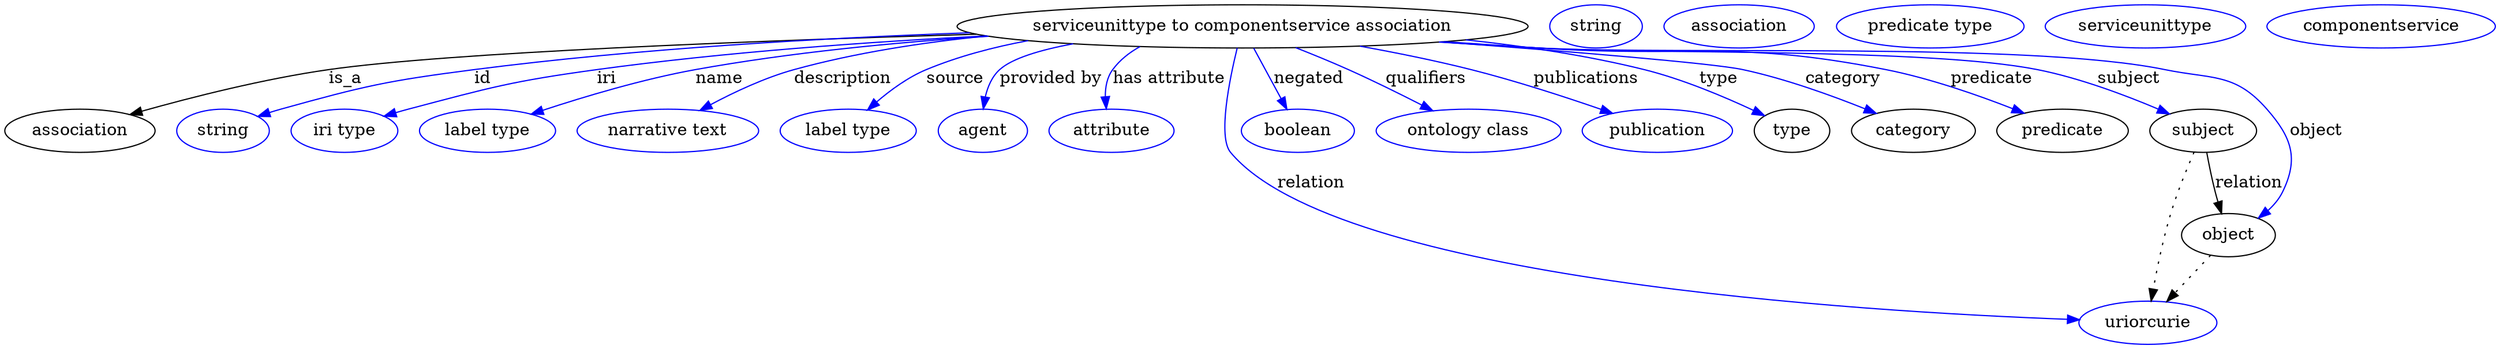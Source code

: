 digraph {
	graph [bb="0,0,2070.3,283"];
	node [label="\N"];
	"serviceunittype to componentservice association"	[height=0.5,
		label="serviceunittype to componentservice association",
		pos="1029.4,265",
		width=6.5897];
	association	[height=0.5,
		pos="62.394,178",
		width=1.7332];
	"serviceunittype to componentservice association" -> association	[label=is_a,
		lp="283.39,221.5",
		pos="e,103.96,191.52 807.89,258.48 621.36,252.97 369.43,243.25 269.39,229 215.52,221.32 155.16,205.94 113.59,194.26"];
	id	[color=blue,
		height=0.5,
		label=string,
		pos="181.39,178",
		width=1.0652];
	"serviceunittype to componentservice association" -> id	[color=blue,
		label=id,
		lp="397.39,221.5",
		pos="e,210.38,189.99 802.42,259.7 679.98,255.34 526.48,246.58 390.39,229 317.95,219.64 299.77,215.57 229.39,196 226.29,195.14 223.09,\
194.17 219.89,193.15",
		style=solid];
	iri	[color=blue,
		height=0.5,
		label="iri type",
		pos="282.39,178",
		width=1.2277];
	"serviceunittype to componentservice association" -> iri	[color=blue,
		label=iri,
		lp="500.39,221.5",
		pos="e,315.32,190.14 816.36,257.08 717.5,252.09 598.61,243.55 492.39,229 421.75,219.32 404.32,214.25 335.39,196 332.02,195.11 328.55,\
194.13 325.07,193.11",
		style=solid];
	name	[color=blue,
		height=0.5,
		label="label type",
		pos="401.39,178",
		width=1.5707];
	"serviceunittype to componentservice association" -> name	[color=blue,
		label=name,
		lp="594.39,221.5",
		pos="e,437.66,191.84 818.15,256.76 741,251.75 653.33,243.29 574.39,229 530.57,221.07 481.96,206.48 447.45,195.11",
		style=solid];
	description	[color=blue,
		height=0.5,
		label="narrative text",
		pos="551.39,178",
		width=2.0943];
	"serviceunittype to componentservice association" -> description	[color=blue,
		label=description,
		lp="696.89,221.5",
		pos="e,578.01,194.9 816.48,256.97 763.52,251.7 707.34,243.04 656.39,229 632.2,222.33 606.74,210.35 586.95,199.78",
		style=solid];
	source	[color=blue,
		height=0.5,
		label="label type",
		pos="701.39,178",
		width=1.5707];
	"serviceunittype to componentservice association" -> source	[color=blue,
		label=source,
		lp="790.39,221.5",
		pos="e,717.48,195.3 850.98,253.12 822.02,247.73 792.87,240.01 766.39,229 751.23,222.69 736.53,211.92 724.96,201.98",
		style=solid];
	"provided by"	[color=blue,
		height=0.5,
		label=agent,
		pos="813.39,178",
		width=1.0291];
	"serviceunittype to componentservice association" -> "provided by"	[color=blue,
		label="provided by",
		lp="869.89,221.5",
		pos="e,813.74,196.24 888.45,250.51 861.2,245.41 837.86,238.45 827.39,229 820.93,223.16 817.35,214.6 815.4,206.2",
		style=solid];
	"has attribute"	[color=blue,
		height=0.5,
		label=attribute,
		pos="920.39,178",
		width=1.4443];
	"serviceunittype to componentservice association" -> "has attribute"	[color=blue,
		label="has attribute",
		lp="968.39,221.5",
		pos="e,916.06,196.35 944.07,248.14 935.28,243.31 927.39,237.07 921.39,229 916.64,222.6 915.17,214.36 915.24,206.43",
		style=solid];
	relation	[color=blue,
		height=0.5,
		label=uriorcurie,
		pos="1781.4,18",
		width=1.5887];
	"serviceunittype to componentservice association" -> relation	[color=blue,
		label=relation,
		lp="1086.4,134.5",
		pos="e,1724.6,20.523 1024.9,246.99 1018.6,220.94 1008.7,172.83 1019.4,160 1107.8,53.704 1545.5,27.202 1714.6,20.885",
		style=solid];
	negated	[color=blue,
		height=0.5,
		label=boolean,
		pos="1075.4,178",
		width=1.2999];
	"serviceunittype to componentservice association" -> negated	[color=blue,
		label=negated,
		lp="1084.4,221.5",
		pos="e,1066.3,195.89 1038.7,246.8 1045.2,234.74 1054.1,218.4 1061.4,204.79",
		style=solid];
	qualifiers	[color=blue,
		height=0.5,
		label="ontology class",
		pos="1216.4,178",
		width=2.1304];
	"serviceunittype to componentservice association" -> qualifiers	[color=blue,
		label=qualifiers,
		lp="1181.9,221.5",
		pos="e,1186.8,194.8 1074,247.14 1088,241.61 1103.5,235.28 1117.4,229 1137.6,219.91 1159.6,208.9 1177.7,199.53",
		style=solid];
	publications	[color=blue,
		height=0.5,
		label=publication,
		pos="1373.4,178",
		width=1.7332];
	"serviceunittype to componentservice association" -> publications	[color=blue,
		label=publications,
		lp="1315.4,221.5",
		pos="e,1336.5,192.51 1127.1,248.55 1156.9,243.15 1189.6,236.53 1219.4,229 1256,219.72 1296.7,206.4 1327,195.84",
		style=solid];
	type	[height=0.5,
		pos="1485.4,178",
		width=0.86659];
	"serviceunittype to componentservice association" -> type	[color=blue,
		label=type,
		lp="1424.4,221.5",
		pos="e,1462.7,190.63 1216.1,253.82 1264.5,248.63 1316.3,240.8 1363.4,229 1395.1,221.04 1429.5,206.37 1453.6,194.97",
		style=solid];
	category	[height=0.5,
		pos="1586.4,178",
		width=1.4263];
	"serviceunittype to componentservice association" -> category	[color=blue,
		label=category,
		lp="1527.9,221.5",
		pos="e,1555.5,192.47 1194.5,252.07 1299.4,244.15 1419.8,234.28 1444.4,229 1479.6,221.45 1518,207.54 1546,196.31",
		style=solid];
	predicate	[height=0.5,
		pos="1710.4,178",
		width=1.5165];
	"serviceunittype to componentservice association" -> predicate	[color=blue,
		label=predicate,
		lp="1651.4,221.5",
		pos="e,1678.4,192.65 1197.5,252.29 1223.9,250.5 1250.9,248.68 1276.4,247 1403.9,238.61 1438,253.8 1563.4,229 1600,221.76 1640,207.74 \
1669,196.39",
		style=solid];
	subject	[height=0.5,
		pos="1827.4,178",
		width=1.2277];
	"serviceunittype to componentservice association" -> subject	[color=blue,
		label=subject,
		lp="1765.4,221.5",
		pos="e,1799.3,192.05 1194.4,252.06 1221.8,250.25 1249.9,248.49 1276.4,247 1368.1,241.85 1599.3,246.85 1689.4,229 1724.5,222.05 1762.5,\
207.71 1789.8,196.16",
		style=solid];
	object	[height=0.5,
		pos="1848.4,91",
		width=1.0832];
	"serviceunittype to componentservice association" -> object	[color=blue,
		label=object,
		lp="1921.4,178",
		pos="e,1873.3,105.25 1193.1,251.95 1220.9,250.13 1249.5,248.39 1276.4,247 1391.6,241.04 1682.3,252.21 1795.4,229 1835.1,220.85 1853.7,\
226.51 1880.4,196 1900.9,172.51 1907.1,155.03 1893.4,127 1890.5,121.17 1886.2,116.02 1881.3,111.6",
		style=solid];
	association_type	[color=blue,
		height=0.5,
		label=string,
		pos="1323.4,265",
		width=1.0652];
	association_category	[color=blue,
		height=0.5,
		label=association,
		pos="1442.4,265",
		width=1.7332];
	"serviceunittype to componentservice association_predicate"	[color=blue,
		height=0.5,
		label="predicate type",
		pos="1600.4,265",
		width=2.1665];
	subject -> relation	[pos="e,1784.1,36.136 1819.8,160.24 1813.9,146.64 1805.8,126.88 1800.4,109 1794.1,88.265 1789.2,64.241 1785.9,46.231",
		style=dotted];
	subject -> object	[label=relation,
		lp="1865.4,134.5",
		pos="e,1842.7,108.98 1830.4,159.77 1832.2,150.09 1834.6,137.8 1837.4,127 1838.1,124.32 1838.9,121.53 1839.7,118.76"];
	"serviceunittype to componentservice association_subject"	[color=blue,
		height=0.5,
		label=serviceunittype,
		pos="1779.4,265",
		width=2.3109];
	object -> relation	[pos="e,1797.2,35.702 1833.5,74.243 1824.9,65.127 1813.9,53.465 1804.2,43.208",
		style=dotted];
	"serviceunittype to componentservice association_object"	[color=blue,
		height=0.5,
		label=componentservice,
		pos="1975.4,265",
		width=2.6359];
}
